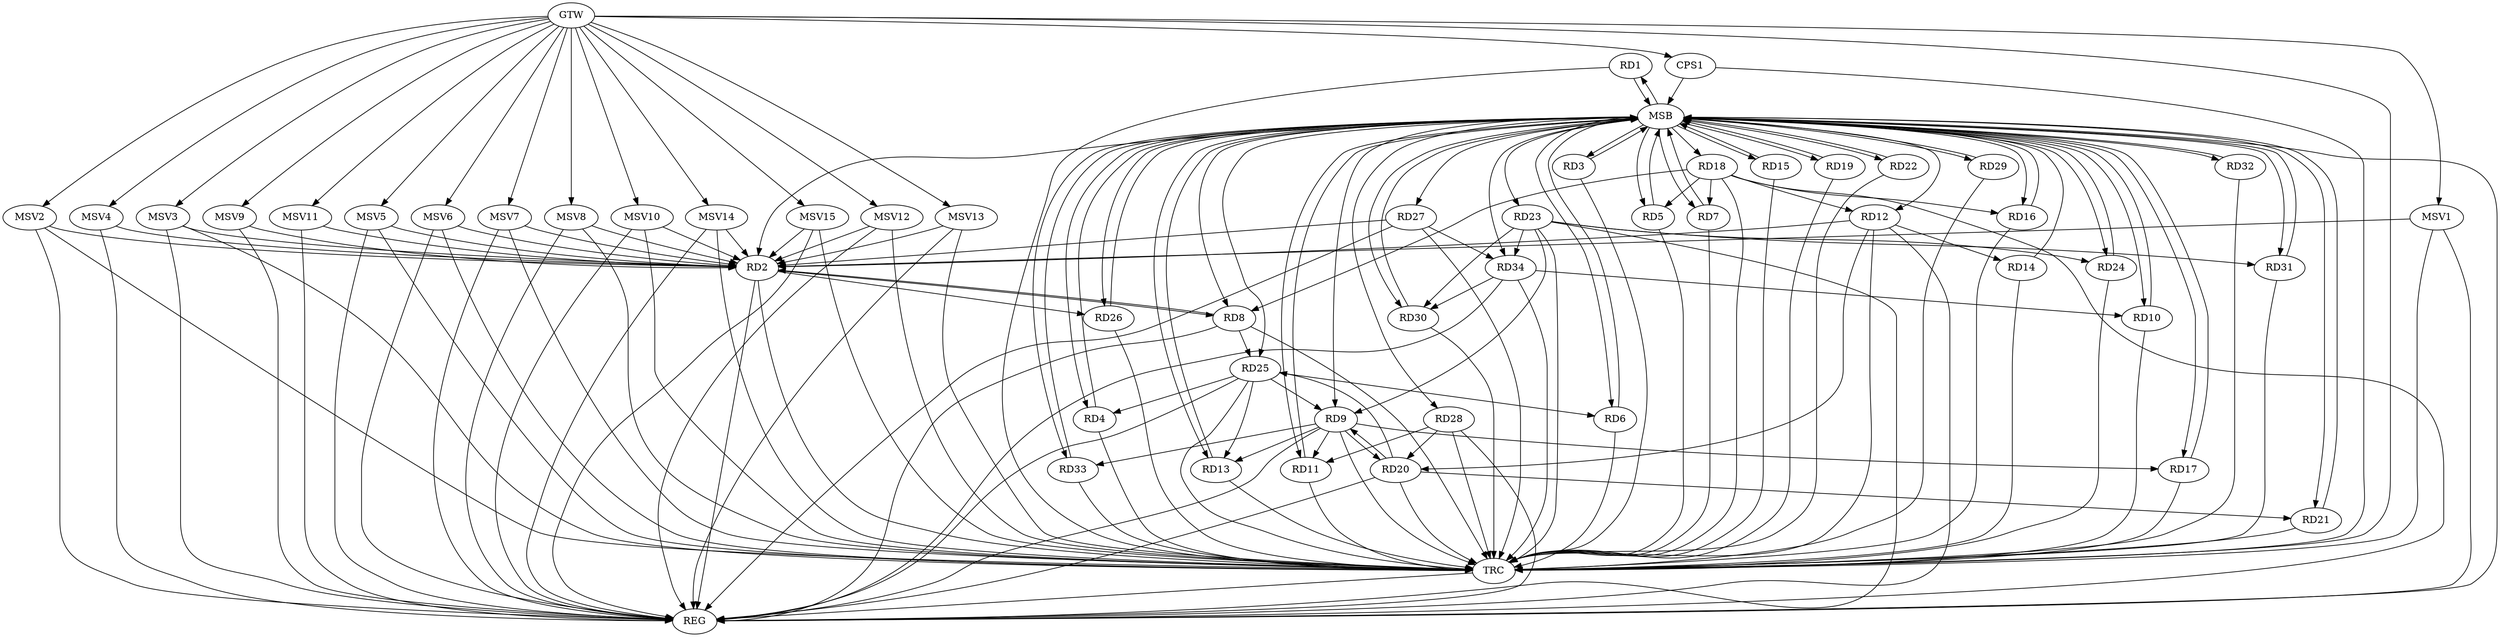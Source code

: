 strict digraph G {
  RD1 [ label="RD1" ];
  RD2 [ label="RD2" ];
  RD3 [ label="RD3" ];
  RD4 [ label="RD4" ];
  RD5 [ label="RD5" ];
  RD6 [ label="RD6" ];
  RD7 [ label="RD7" ];
  RD8 [ label="RD8" ];
  RD9 [ label="RD9" ];
  RD10 [ label="RD10" ];
  RD11 [ label="RD11" ];
  RD12 [ label="RD12" ];
  RD13 [ label="RD13" ];
  RD14 [ label="RD14" ];
  RD15 [ label="RD15" ];
  RD16 [ label="RD16" ];
  RD17 [ label="RD17" ];
  RD18 [ label="RD18" ];
  RD19 [ label="RD19" ];
  RD20 [ label="RD20" ];
  RD21 [ label="RD21" ];
  RD22 [ label="RD22" ];
  RD23 [ label="RD23" ];
  RD24 [ label="RD24" ];
  RD25 [ label="RD25" ];
  RD26 [ label="RD26" ];
  RD27 [ label="RD27" ];
  RD28 [ label="RD28" ];
  RD29 [ label="RD29" ];
  RD30 [ label="RD30" ];
  RD31 [ label="RD31" ];
  RD32 [ label="RD32" ];
  RD33 [ label="RD33" ];
  RD34 [ label="RD34" ];
  CPS1 [ label="CPS1" ];
  GTW [ label="GTW" ];
  REG [ label="REG" ];
  MSB [ label="MSB" ];
  TRC [ label="TRC" ];
  MSV1 [ label="MSV1" ];
  MSV2 [ label="MSV2" ];
  MSV3 [ label="MSV3" ];
  MSV4 [ label="MSV4" ];
  MSV5 [ label="MSV5" ];
  MSV6 [ label="MSV6" ];
  MSV7 [ label="MSV7" ];
  MSV8 [ label="MSV8" ];
  MSV9 [ label="MSV9" ];
  MSV10 [ label="MSV10" ];
  MSV11 [ label="MSV11" ];
  MSV12 [ label="MSV12" ];
  MSV13 [ label="MSV13" ];
  MSV14 [ label="MSV14" ];
  MSV15 [ label="MSV15" ];
  RD2 -> RD8;
  RD8 -> RD2;
  RD12 -> RD2;
  RD2 -> RD26;
  RD27 -> RD2;
  RD25 -> RD4;
  RD18 -> RD5;
  RD25 -> RD6;
  RD18 -> RD7;
  RD18 -> RD8;
  RD8 -> RD25;
  RD9 -> RD11;
  RD9 -> RD13;
  RD9 -> RD17;
  RD9 -> RD20;
  RD20 -> RD9;
  RD23 -> RD9;
  RD25 -> RD9;
  RD9 -> RD33;
  RD34 -> RD10;
  RD28 -> RD11;
  RD12 -> RD14;
  RD18 -> RD12;
  RD12 -> RD20;
  RD25 -> RD13;
  RD18 -> RD16;
  RD20 -> RD21;
  RD20 -> RD25;
  RD28 -> RD20;
  RD23 -> RD24;
  RD23 -> RD30;
  RD23 -> RD31;
  RD23 -> RD34;
  RD27 -> RD34;
  RD34 -> RD30;
  GTW -> CPS1;
  RD2 -> REG;
  RD8 -> REG;
  RD9 -> REG;
  RD12 -> REG;
  RD18 -> REG;
  RD20 -> REG;
  RD23 -> REG;
  RD25 -> REG;
  RD27 -> REG;
  RD28 -> REG;
  RD34 -> REG;
  RD1 -> MSB;
  MSB -> RD11;
  MSB -> RD15;
  MSB -> RD27;
  MSB -> REG;
  RD3 -> MSB;
  MSB -> RD24;
  MSB -> RD26;
  MSB -> RD33;
  RD4 -> MSB;
  MSB -> RD7;
  MSB -> RD13;
  MSB -> RD16;
  MSB -> RD22;
  MSB -> RD30;
  RD5 -> MSB;
  MSB -> RD17;
  MSB -> RD25;
  RD6 -> MSB;
  MSB -> RD21;
  RD7 -> MSB;
  MSB -> RD19;
  RD10 -> MSB;
  MSB -> RD8;
  MSB -> RD9;
  MSB -> RD32;
  RD11 -> MSB;
  MSB -> RD1;
  MSB -> RD23;
  MSB -> RD34;
  RD13 -> MSB;
  MSB -> RD2;
  MSB -> RD5;
  MSB -> RD29;
  RD14 -> MSB;
  MSB -> RD10;
  RD15 -> MSB;
  RD16 -> MSB;
  MSB -> RD4;
  RD17 -> MSB;
  RD19 -> MSB;
  MSB -> RD12;
  MSB -> RD18;
  MSB -> RD28;
  RD21 -> MSB;
  MSB -> RD6;
  RD22 -> MSB;
  RD24 -> MSB;
  MSB -> RD3;
  RD26 -> MSB;
  MSB -> RD31;
  RD29 -> MSB;
  RD30 -> MSB;
  RD31 -> MSB;
  RD32 -> MSB;
  RD33 -> MSB;
  CPS1 -> MSB;
  RD1 -> TRC;
  RD2 -> TRC;
  RD3 -> TRC;
  RD4 -> TRC;
  RD5 -> TRC;
  RD6 -> TRC;
  RD7 -> TRC;
  RD8 -> TRC;
  RD9 -> TRC;
  RD10 -> TRC;
  RD11 -> TRC;
  RD12 -> TRC;
  RD13 -> TRC;
  RD14 -> TRC;
  RD15 -> TRC;
  RD16 -> TRC;
  RD17 -> TRC;
  RD18 -> TRC;
  RD19 -> TRC;
  RD20 -> TRC;
  RD21 -> TRC;
  RD22 -> TRC;
  RD23 -> TRC;
  RD24 -> TRC;
  RD25 -> TRC;
  RD26 -> TRC;
  RD27 -> TRC;
  RD28 -> TRC;
  RD29 -> TRC;
  RD30 -> TRC;
  RD31 -> TRC;
  RD32 -> TRC;
  RD33 -> TRC;
  RD34 -> TRC;
  CPS1 -> TRC;
  GTW -> TRC;
  TRC -> REG;
  MSV1 -> RD2;
  MSV2 -> RD2;
  MSV3 -> RD2;
  GTW -> MSV1;
  MSV1 -> REG;
  MSV1 -> TRC;
  GTW -> MSV2;
  MSV2 -> REG;
  MSV2 -> TRC;
  GTW -> MSV3;
  MSV3 -> REG;
  MSV3 -> TRC;
  MSV4 -> RD2;
  MSV5 -> RD2;
  MSV6 -> RD2;
  MSV7 -> RD2;
  MSV8 -> RD2;
  GTW -> MSV4;
  MSV4 -> REG;
  GTW -> MSV5;
  MSV5 -> REG;
  MSV5 -> TRC;
  GTW -> MSV6;
  MSV6 -> REG;
  MSV6 -> TRC;
  GTW -> MSV7;
  MSV7 -> REG;
  MSV7 -> TRC;
  GTW -> MSV8;
  MSV8 -> REG;
  MSV8 -> TRC;
  MSV9 -> RD2;
  MSV10 -> RD2;
  MSV11 -> RD2;
  MSV12 -> RD2;
  GTW -> MSV9;
  MSV9 -> REG;
  GTW -> MSV10;
  MSV10 -> REG;
  MSV10 -> TRC;
  GTW -> MSV11;
  MSV11 -> REG;
  GTW -> MSV12;
  MSV12 -> REG;
  MSV12 -> TRC;
  MSV13 -> RD2;
  MSV14 -> RD2;
  GTW -> MSV13;
  MSV13 -> REG;
  MSV13 -> TRC;
  GTW -> MSV14;
  MSV14 -> REG;
  MSV14 -> TRC;
  MSV15 -> RD2;
  GTW -> MSV15;
  MSV15 -> REG;
  MSV15 -> TRC;
}
